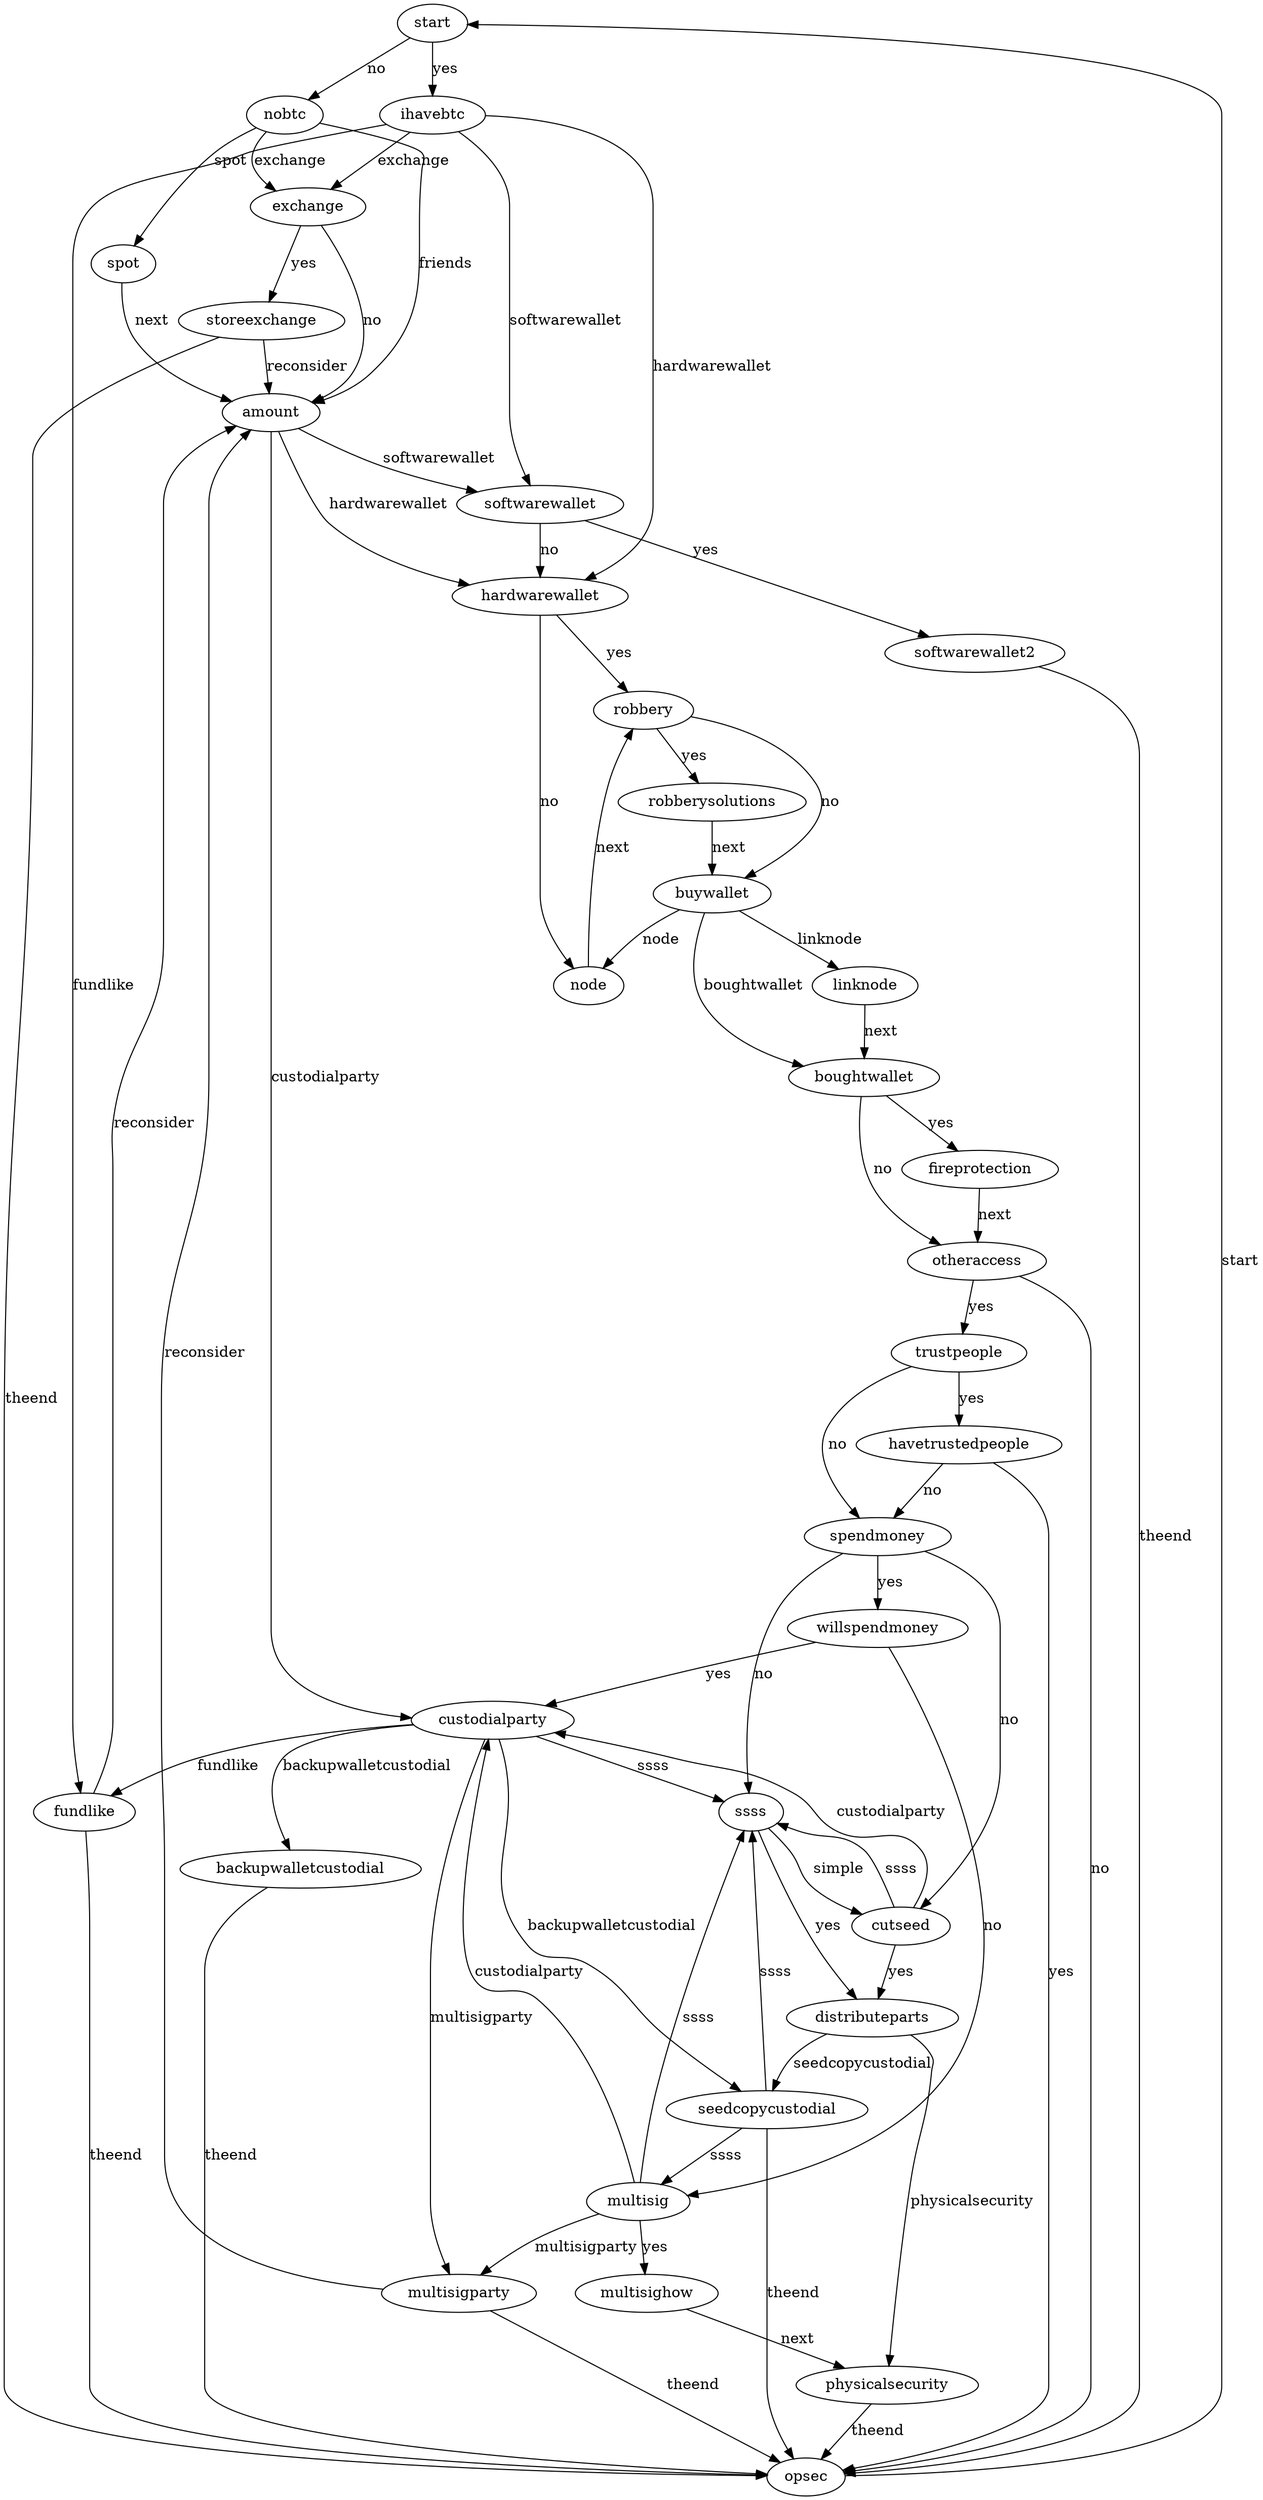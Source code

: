 digraph G {
  #rankdir=LR;
  overlap=false
  splines=true
  tailclip=false
  headclip=false
_start [label="start"]
_start -> _nobtc [label="no"]
_start -> _ihavebtc [label="yes"]
_ihavebtc [label="ihavebtc"]
_ihavebtc -> _exchange [label="exchange"]
_ihavebtc -> _hardwarewallet [label="hardwarewallet"]
_ihavebtc -> _softwarewallet [label="softwarewallet"]
_ihavebtc -> _fundlike [label="fundlike"]
_nobtc [label="nobtc"]
_nobtc -> _spot [label="spot"]
_nobtc -> _amount [label="friends"]
_nobtc -> _exchange [label="exchange"]
_spot [label="spot"]
_spot -> _amount [label="next"]
_exchange [label="exchange"]
_exchange -> _storeexchange [label="yes"]
_exchange -> _amount [label="no"]
_amount [label="amount"]
_amount -> _softwarewallet [label="softwarewallet"]
_amount -> _hardwarewallet [label="hardwarewallet"]
_amount -> _custodialparty [label="custodialparty"]
_storeexchange [label="storeexchange"]
_storeexchange -> _amount [label="reconsider"]
_storeexchange -> _opsec [label="theend"]
_fundlike [label="fundlike"]
_fundlike -> _amount [label="reconsider"]
_fundlike -> _opsec [label="theend"]
_multisigparty [label="multisigparty"]
_multisigparty -> _amount [label="reconsider"]
_multisigparty -> _opsec [label="theend"]
_softwarewallet [label="softwarewallet"]
_softwarewallet -> _softwarewallet2 [label="yes"]
_softwarewallet -> _hardwarewallet [label="no"]
_softwarewallet2 [label="softwarewallet2"]
_softwarewallet2 -> _opsec [label="theend"]
_hardwarewallet [label="hardwarewallet"]
_hardwarewallet -> _robbery [label="yes"]
_hardwarewallet -> _node [label="no"]
_node [label="node"]
_node -> _robbery [label="next"]
_robbery [label="robbery"]
_robbery -> _robberysolutions [label="yes"]
_robbery -> _buywallet [label="no"]
_robberysolutions [label="robberysolutions"]
_robberysolutions -> _buywallet [label="next"]
_buywallet [label="buywallet"]
_buywallet -> _linknode [label="linknode"]
_buywallet -> _boughtwallet [label="boughtwallet"]
_buywallet -> _node [label="node"]
_linknode [label="linknode"]
_linknode -> _boughtwallet [label="next"]
_boughtwallet [label="boughtwallet"]
_boughtwallet -> _fireprotection [label="yes"]
_boughtwallet -> _otheraccess [label="no"]
_fireprotection [label="fireprotection"]
_fireprotection -> _otheraccess [label="next"]
_otheraccess [label="otheraccess"]
_otheraccess -> _trustpeople [label="yes"]
_otheraccess -> _opsec [label="no"]
_trustpeople [label="trustpeople"]
_trustpeople -> _havetrustedpeople [label="yes"]
_trustpeople -> _spendmoney [label="no"]
_havetrustedpeople [label="havetrustedpeople"]
_havetrustedpeople -> _opsec [label="yes"]
_havetrustedpeople -> _spendmoney [label="no"]
_spendmoney [label="spendmoney"]
_spendmoney -> _willspendmoney [label="yes"]
_spendmoney -> _ssss [label="no"]
_spendmoney -> _cutseed [label="no"]
_willspendmoney [label="willspendmoney"]
_willspendmoney -> _custodialparty [label="yes"]
_willspendmoney -> _multisig [label="no"]
_ssss [label="ssss"]
_ssss -> _distributeparts [label="yes"]
_ssss -> _cutseed [label="simple"]
_cutseed [label="cutseed"]
_cutseed -> _distributeparts [label="yes"]
_cutseed -> _ssss [label="ssss"]
_cutseed -> _custodialparty [label="custodialparty"]
_custodialparty [label="custodialparty"]
_custodialparty -> _backupwalletcustodial [label="backupwalletcustodial"]
_custodialparty -> _seedcopycustodial [label="backupwalletcustodial"]
_custodialparty -> _ssss [label="ssss"]
_custodialparty -> _multisigparty [label="multisigparty"]
_custodialparty -> _fundlike [label="fundlike"]
_multisig [label="multisig"]
_multisig -> _multisighow [label="yes"]
_multisig -> _custodialparty [label="custodialparty"]
_multisig -> _ssss [label="ssss"]
_multisig -> _multisigparty [label="multisigparty"]
_distributeparts [label="distributeparts"]
_distributeparts -> _physicalsecurity [label="physicalsecurity"]
_distributeparts -> _seedcopycustodial [label="seedcopycustodial"]
_backupwalletcustodial [label="backupwalletcustodial"]
_backupwalletcustodial -> _opsec [label="theend"]
_seedcopycustodial [label="seedcopycustodial"]
_seedcopycustodial -> _opsec [label="theend"]
_seedcopycustodial -> _multisig [label="ssss"]
_seedcopycustodial -> _ssss [label="ssss"]
_multisighow [label="multisighow"]
_multisighow -> _physicalsecurity [label="next"]
_physicalsecurity [label="physicalsecurity"]
_physicalsecurity -> _opsec [label="theend"]
_opsec [label="opsec"]
_opsec -> _start [label="start"]
}
